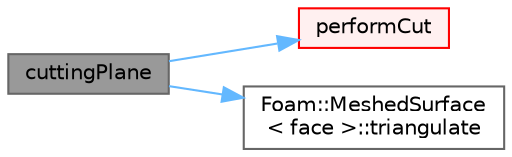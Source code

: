 digraph "cuttingPlane"
{
 // LATEX_PDF_SIZE
  bgcolor="transparent";
  edge [fontname=Helvetica,fontsize=10,labelfontname=Helvetica,labelfontsize=10];
  node [fontname=Helvetica,fontsize=10,shape=box,height=0.2,width=0.4];
  rankdir="LR";
  Node1 [id="Node000001",label="cuttingPlane",height=0.2,width=0.4,color="gray40", fillcolor="grey60", style="filled", fontcolor="black",tooltip=" "];
  Node1 -> Node2 [id="edge1_Node000001_Node000002",color="steelblue1",style="solid",tooltip=" "];
  Node2 [id="Node000002",label="performCut",height=0.2,width=0.4,color="red", fillcolor="#FFF0F0", style="filled",URL="$classFoam_1_1cuttingPlane.html#aac70adcfffcbb7ee6ff3cef43b27c2d3",tooltip=" "];
  Node1 -> Node11 [id="edge2_Node000001_Node000011",color="steelblue1",style="solid",tooltip=" "];
  Node11 [id="Node000011",label="Foam::MeshedSurface\l\< face \>::triangulate",height=0.2,width=0.4,color="grey40", fillcolor="white", style="filled",URL="$classFoam_1_1MeshedSurface.html#a8dd186193bad6580e1486e178a898e2a",tooltip=" "];
}

